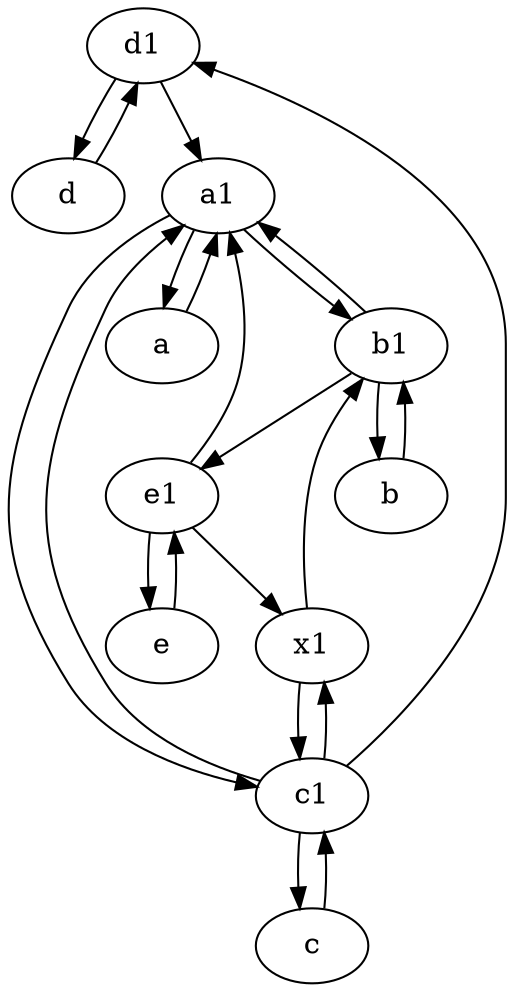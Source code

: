 digraph  {
	d1 [pos="25,30!"];
	c [pos="20,10!"];
	b1 [pos="45,20!"];
	e [pos="30,50!"];
	d [pos="20,30!"];
	x1;
	c1 [pos="30,15!"];
	b [pos="50,20!"];
	a [pos="40,10!"];
	a1 [pos="40,15!"];
	e1 [pos="25,45!"];
	c1 -> c;
	a1 -> c1;
	b1 -> e1;
	c1 -> d1;
	b -> b1;
	b1 -> b;
	x1 -> b1;
	a1 -> b1;
	e1 -> e;
	x1 -> c1;
	d1 -> a1;
	c1 -> x1;
	c -> c1;
	b1 -> a1;
	d1 -> d;
	e -> e1;
	a1 -> a;
	a -> a1;
	e1 -> a1;
	c1 -> a1;
	e1 -> x1;
	d -> d1;

	}